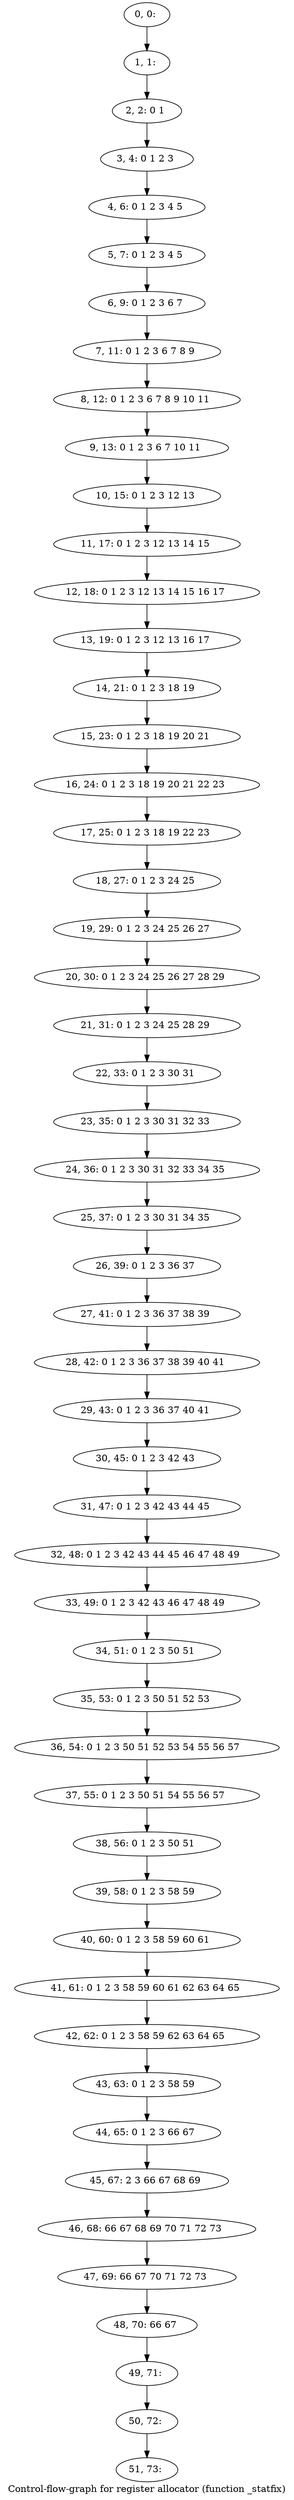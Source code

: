 digraph G {
graph [label="Control-flow-graph for register allocator (function _statfix)"]
0[label="0, 0: "];
1[label="1, 1: "];
2[label="2, 2: 0 1 "];
3[label="3, 4: 0 1 2 3 "];
4[label="4, 6: 0 1 2 3 4 5 "];
5[label="5, 7: 0 1 2 3 4 5 "];
6[label="6, 9: 0 1 2 3 6 7 "];
7[label="7, 11: 0 1 2 3 6 7 8 9 "];
8[label="8, 12: 0 1 2 3 6 7 8 9 10 11 "];
9[label="9, 13: 0 1 2 3 6 7 10 11 "];
10[label="10, 15: 0 1 2 3 12 13 "];
11[label="11, 17: 0 1 2 3 12 13 14 15 "];
12[label="12, 18: 0 1 2 3 12 13 14 15 16 17 "];
13[label="13, 19: 0 1 2 3 12 13 16 17 "];
14[label="14, 21: 0 1 2 3 18 19 "];
15[label="15, 23: 0 1 2 3 18 19 20 21 "];
16[label="16, 24: 0 1 2 3 18 19 20 21 22 23 "];
17[label="17, 25: 0 1 2 3 18 19 22 23 "];
18[label="18, 27: 0 1 2 3 24 25 "];
19[label="19, 29: 0 1 2 3 24 25 26 27 "];
20[label="20, 30: 0 1 2 3 24 25 26 27 28 29 "];
21[label="21, 31: 0 1 2 3 24 25 28 29 "];
22[label="22, 33: 0 1 2 3 30 31 "];
23[label="23, 35: 0 1 2 3 30 31 32 33 "];
24[label="24, 36: 0 1 2 3 30 31 32 33 34 35 "];
25[label="25, 37: 0 1 2 3 30 31 34 35 "];
26[label="26, 39: 0 1 2 3 36 37 "];
27[label="27, 41: 0 1 2 3 36 37 38 39 "];
28[label="28, 42: 0 1 2 3 36 37 38 39 40 41 "];
29[label="29, 43: 0 1 2 3 36 37 40 41 "];
30[label="30, 45: 0 1 2 3 42 43 "];
31[label="31, 47: 0 1 2 3 42 43 44 45 "];
32[label="32, 48: 0 1 2 3 42 43 44 45 46 47 48 49 "];
33[label="33, 49: 0 1 2 3 42 43 46 47 48 49 "];
34[label="34, 51: 0 1 2 3 50 51 "];
35[label="35, 53: 0 1 2 3 50 51 52 53 "];
36[label="36, 54: 0 1 2 3 50 51 52 53 54 55 56 57 "];
37[label="37, 55: 0 1 2 3 50 51 54 55 56 57 "];
38[label="38, 56: 0 1 2 3 50 51 "];
39[label="39, 58: 0 1 2 3 58 59 "];
40[label="40, 60: 0 1 2 3 58 59 60 61 "];
41[label="41, 61: 0 1 2 3 58 59 60 61 62 63 64 65 "];
42[label="42, 62: 0 1 2 3 58 59 62 63 64 65 "];
43[label="43, 63: 0 1 2 3 58 59 "];
44[label="44, 65: 0 1 2 3 66 67 "];
45[label="45, 67: 2 3 66 67 68 69 "];
46[label="46, 68: 66 67 68 69 70 71 72 73 "];
47[label="47, 69: 66 67 70 71 72 73 "];
48[label="48, 70: 66 67 "];
49[label="49, 71: "];
50[label="50, 72: "];
51[label="51, 73: "];
0->1 ;
1->2 ;
2->3 ;
3->4 ;
4->5 ;
5->6 ;
6->7 ;
7->8 ;
8->9 ;
9->10 ;
10->11 ;
11->12 ;
12->13 ;
13->14 ;
14->15 ;
15->16 ;
16->17 ;
17->18 ;
18->19 ;
19->20 ;
20->21 ;
21->22 ;
22->23 ;
23->24 ;
24->25 ;
25->26 ;
26->27 ;
27->28 ;
28->29 ;
29->30 ;
30->31 ;
31->32 ;
32->33 ;
33->34 ;
34->35 ;
35->36 ;
36->37 ;
37->38 ;
38->39 ;
39->40 ;
40->41 ;
41->42 ;
42->43 ;
43->44 ;
44->45 ;
45->46 ;
46->47 ;
47->48 ;
48->49 ;
49->50 ;
50->51 ;
}
